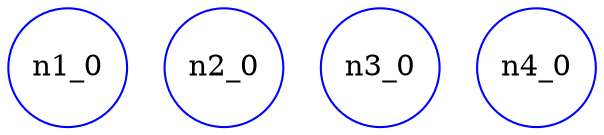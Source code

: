strict digraph "" {
	graph [bb="0,0,282,57",
		ordering=out,
		rankdir=TB,
		splines=ortho
	];
	node [label="\N"];
	1	 [color=blue,
		height=0.79167,
		label=n1_0,
		pos="28.5,28.5",
		shape=circle,
		width=0.79167];
	2	 [color=blue,
		height=0.79167,
		label=n2_0,
		pos="103.5,28.5",
		shape=circle,
		width=0.79167];
	3	 [color=blue,
		height=0.79167,
		label=n3_0,
		pos="178.5,28.5",
		shape=circle,
		width=0.79167];
	4	 [color=blue,
		height=0.79167,
		label=n4_0,
		pos="253.5,28.5",
		shape=circle,
		width=0.79167];
}

